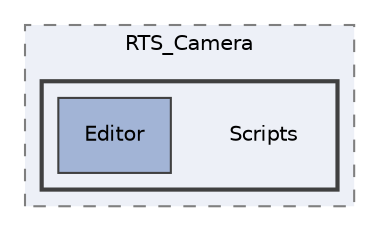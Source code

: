 digraph "C:/Users/Guille/LatticeAssembly/Assets/Thirdparty/RTS_Camera/Scripts"
{
 // LATEX_PDF_SIZE
  edge [fontname="Helvetica",fontsize="10",labelfontname="Helvetica",labelfontsize="10"];
  node [fontname="Helvetica",fontsize="10",shape=record];
  compound=true
  subgraph clusterdir_78c445865d07a158b5bf1f70966b4ec2 {
    graph [ bgcolor="#edf0f7", pencolor="grey50", style="filled,dashed,", label="RTS_Camera", fontname="Helvetica", fontsize="10", URL="dir_78c445865d07a158b5bf1f70966b4ec2.html"]
  subgraph clusterdir_eb11b71308b6d0bb00878796357c62c3 {
    graph [ bgcolor="#edf0f7", pencolor="grey25", style="filled,bold,", label="", fontname="Helvetica", fontsize="10", URL="dir_eb11b71308b6d0bb00878796357c62c3.html"]
    dir_eb11b71308b6d0bb00878796357c62c3 [shape=plaintext, label="Scripts"];
  dir_2aec096544aff97258092d1917fa2eac [shape=box, label="Editor", style="filled,", fillcolor="#a2b4d6", color="grey25", URL="dir_2aec096544aff97258092d1917fa2eac.html"];
  }
  }
}
